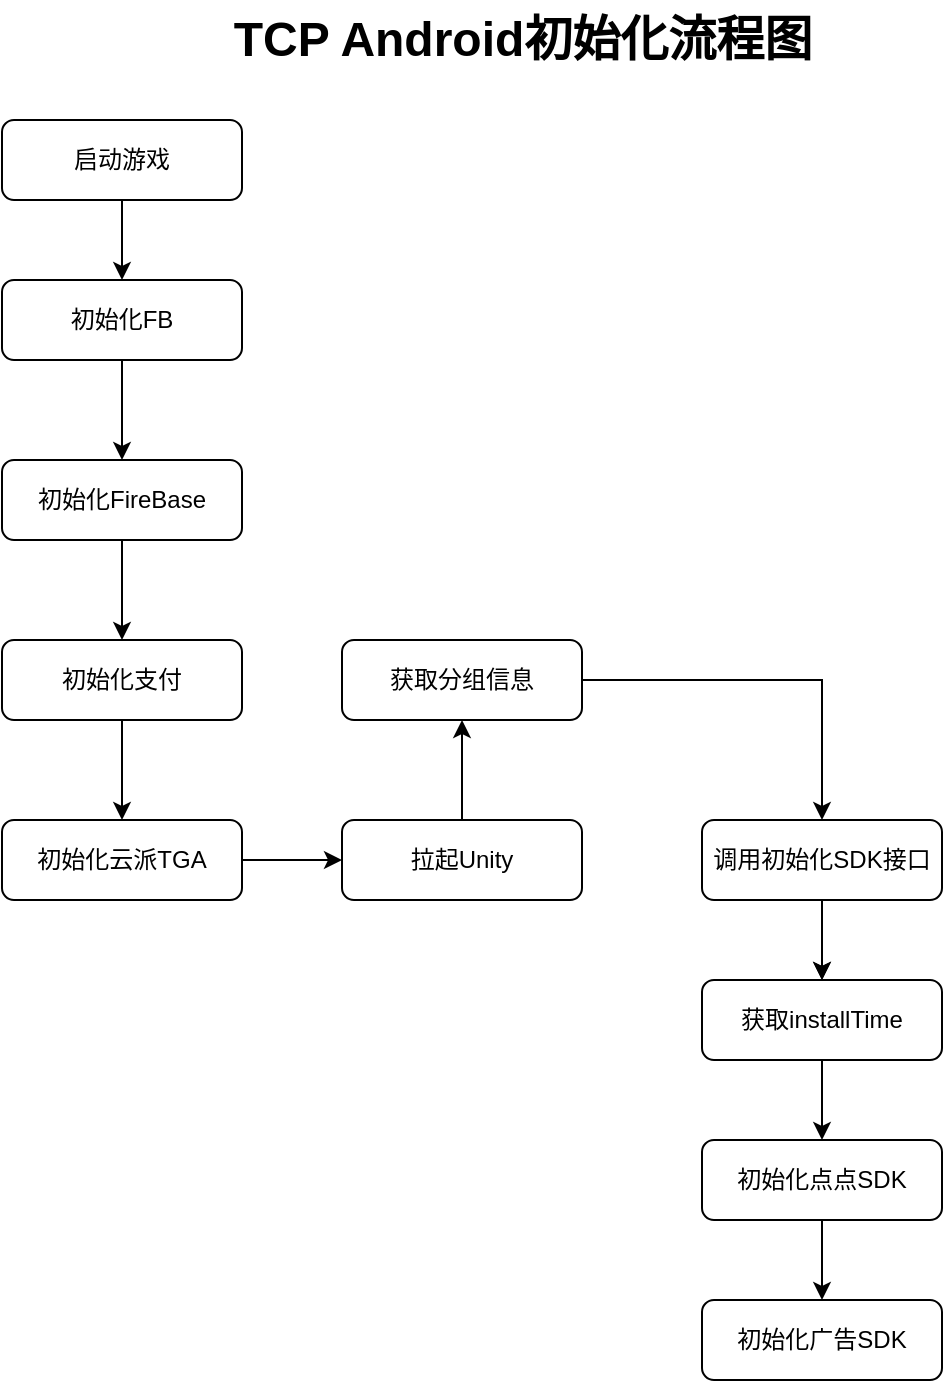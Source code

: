<mxfile version="18.0.5" type="github">
  <diagram id="C5RBs43oDa-KdzZeNtuy" name="Page-1">
    <mxGraphModel dx="1426" dy="769" grid="1" gridSize="10" guides="1" tooltips="1" connect="1" arrows="1" fold="1" page="1" pageScale="1" pageWidth="827" pageHeight="1169" math="0" shadow="0">
      <root>
        <mxCell id="WIyWlLk6GJQsqaUBKTNV-0" />
        <mxCell id="WIyWlLk6GJQsqaUBKTNV-1" parent="WIyWlLk6GJQsqaUBKTNV-0" />
        <mxCell id="dGrIC0Z-k37hvn5Uh3OH-5" style="edgeStyle=orthogonalEdgeStyle;rounded=0;orthogonalLoop=1;jettySize=auto;html=1;entryX=0.5;entryY=0;entryDx=0;entryDy=0;" edge="1" parent="WIyWlLk6GJQsqaUBKTNV-1" source="WIyWlLk6GJQsqaUBKTNV-3" target="WIyWlLk6GJQsqaUBKTNV-11">
          <mxGeometry relative="1" as="geometry" />
        </mxCell>
        <mxCell id="WIyWlLk6GJQsqaUBKTNV-3" value="初始化FB" style="rounded=1;whiteSpace=wrap;html=1;fontSize=12;glass=0;strokeWidth=1;shadow=0;" parent="WIyWlLk6GJQsqaUBKTNV-1" vertex="1">
          <mxGeometry x="170" y="160" width="120" height="40" as="geometry" />
        </mxCell>
        <mxCell id="dGrIC0Z-k37hvn5Uh3OH-4" style="edgeStyle=orthogonalEdgeStyle;rounded=0;orthogonalLoop=1;jettySize=auto;html=1;entryX=0.5;entryY=0;entryDx=0;entryDy=0;" edge="1" parent="WIyWlLk6GJQsqaUBKTNV-1" source="WIyWlLk6GJQsqaUBKTNV-11" target="dGrIC0Z-k37hvn5Uh3OH-1">
          <mxGeometry relative="1" as="geometry" />
        </mxCell>
        <mxCell id="WIyWlLk6GJQsqaUBKTNV-11" value="初始化FireBase" style="rounded=1;whiteSpace=wrap;html=1;fontSize=12;glass=0;strokeWidth=1;shadow=0;" parent="WIyWlLk6GJQsqaUBKTNV-1" vertex="1">
          <mxGeometry x="170" y="250" width="120" height="40" as="geometry" />
        </mxCell>
        <mxCell id="dGrIC0Z-k37hvn5Uh3OH-0" value="TCP Android初始化流程图" style="text;strokeColor=none;fillColor=none;html=1;fontSize=24;fontStyle=1;verticalAlign=middle;align=center;" vertex="1" parent="WIyWlLk6GJQsqaUBKTNV-1">
          <mxGeometry x="380" y="20" width="100" height="40" as="geometry" />
        </mxCell>
        <mxCell id="dGrIC0Z-k37hvn5Uh3OH-7" style="edgeStyle=orthogonalEdgeStyle;rounded=0;orthogonalLoop=1;jettySize=auto;html=1;entryX=0.5;entryY=0;entryDx=0;entryDy=0;" edge="1" parent="WIyWlLk6GJQsqaUBKTNV-1" source="dGrIC0Z-k37hvn5Uh3OH-1" target="dGrIC0Z-k37hvn5Uh3OH-6">
          <mxGeometry relative="1" as="geometry" />
        </mxCell>
        <mxCell id="dGrIC0Z-k37hvn5Uh3OH-1" value="初始化支付" style="rounded=1;whiteSpace=wrap;html=1;fontSize=12;glass=0;strokeWidth=1;shadow=0;" vertex="1" parent="WIyWlLk6GJQsqaUBKTNV-1">
          <mxGeometry x="170" y="340" width="120" height="40" as="geometry" />
        </mxCell>
        <mxCell id="dGrIC0Z-k37hvn5Uh3OH-12" style="edgeStyle=orthogonalEdgeStyle;rounded=0;orthogonalLoop=1;jettySize=auto;html=1;" edge="1" parent="WIyWlLk6GJQsqaUBKTNV-1" source="dGrIC0Z-k37hvn5Uh3OH-6" target="dGrIC0Z-k37hvn5Uh3OH-11">
          <mxGeometry relative="1" as="geometry" />
        </mxCell>
        <mxCell id="dGrIC0Z-k37hvn5Uh3OH-6" value="初始化云派TGA" style="rounded=1;whiteSpace=wrap;html=1;fontSize=12;glass=0;strokeWidth=1;shadow=0;" vertex="1" parent="WIyWlLk6GJQsqaUBKTNV-1">
          <mxGeometry x="170" y="430" width="120" height="40" as="geometry" />
        </mxCell>
        <mxCell id="dGrIC0Z-k37hvn5Uh3OH-23" style="edgeStyle=orthogonalEdgeStyle;rounded=0;orthogonalLoop=1;jettySize=auto;html=1;" edge="1" parent="WIyWlLk6GJQsqaUBKTNV-1" source="dGrIC0Z-k37hvn5Uh3OH-11" target="dGrIC0Z-k37hvn5Uh3OH-22">
          <mxGeometry relative="1" as="geometry" />
        </mxCell>
        <mxCell id="dGrIC0Z-k37hvn5Uh3OH-11" value="拉起Unity" style="rounded=1;whiteSpace=wrap;html=1;fontSize=12;glass=0;strokeWidth=1;shadow=0;" vertex="1" parent="WIyWlLk6GJQsqaUBKTNV-1">
          <mxGeometry x="340" y="430" width="120" height="40" as="geometry" />
        </mxCell>
        <mxCell id="dGrIC0Z-k37hvn5Uh3OH-16" style="edgeStyle=orthogonalEdgeStyle;rounded=0;orthogonalLoop=1;jettySize=auto;html=1;entryX=0.5;entryY=0;entryDx=0;entryDy=0;" edge="1" parent="WIyWlLk6GJQsqaUBKTNV-1" source="dGrIC0Z-k37hvn5Uh3OH-13" target="dGrIC0Z-k37hvn5Uh3OH-15">
          <mxGeometry relative="1" as="geometry" />
        </mxCell>
        <mxCell id="dGrIC0Z-k37hvn5Uh3OH-21" value="" style="edgeStyle=orthogonalEdgeStyle;rounded=0;orthogonalLoop=1;jettySize=auto;html=1;" edge="1" parent="WIyWlLk6GJQsqaUBKTNV-1" source="dGrIC0Z-k37hvn5Uh3OH-13" target="dGrIC0Z-k37hvn5Uh3OH-15">
          <mxGeometry relative="1" as="geometry" />
        </mxCell>
        <mxCell id="dGrIC0Z-k37hvn5Uh3OH-13" value="调用初始化SDK接口" style="rounded=1;whiteSpace=wrap;html=1;fontSize=12;glass=0;strokeWidth=1;shadow=0;" vertex="1" parent="WIyWlLk6GJQsqaUBKTNV-1">
          <mxGeometry x="520" y="430" width="120" height="40" as="geometry" />
        </mxCell>
        <mxCell id="dGrIC0Z-k37hvn5Uh3OH-18" style="edgeStyle=orthogonalEdgeStyle;rounded=0;orthogonalLoop=1;jettySize=auto;html=1;entryX=0.5;entryY=0;entryDx=0;entryDy=0;" edge="1" parent="WIyWlLk6GJQsqaUBKTNV-1" source="dGrIC0Z-k37hvn5Uh3OH-15" target="dGrIC0Z-k37hvn5Uh3OH-17">
          <mxGeometry relative="1" as="geometry" />
        </mxCell>
        <mxCell id="dGrIC0Z-k37hvn5Uh3OH-15" value="获取installTime" style="rounded=1;whiteSpace=wrap;html=1;fontSize=12;glass=0;strokeWidth=1;shadow=0;" vertex="1" parent="WIyWlLk6GJQsqaUBKTNV-1">
          <mxGeometry x="520" y="510" width="120" height="40" as="geometry" />
        </mxCell>
        <mxCell id="dGrIC0Z-k37hvn5Uh3OH-20" style="edgeStyle=orthogonalEdgeStyle;rounded=0;orthogonalLoop=1;jettySize=auto;html=1;entryX=0.5;entryY=0;entryDx=0;entryDy=0;" edge="1" parent="WIyWlLk6GJQsqaUBKTNV-1" source="dGrIC0Z-k37hvn5Uh3OH-17" target="dGrIC0Z-k37hvn5Uh3OH-19">
          <mxGeometry relative="1" as="geometry" />
        </mxCell>
        <mxCell id="dGrIC0Z-k37hvn5Uh3OH-17" value="初始化点点SDK" style="rounded=1;whiteSpace=wrap;html=1;fontSize=12;glass=0;strokeWidth=1;shadow=0;" vertex="1" parent="WIyWlLk6GJQsqaUBKTNV-1">
          <mxGeometry x="520" y="590" width="120" height="40" as="geometry" />
        </mxCell>
        <mxCell id="dGrIC0Z-k37hvn5Uh3OH-19" value="初始化广告SDK" style="rounded=1;whiteSpace=wrap;html=1;fontSize=12;glass=0;strokeWidth=1;shadow=0;" vertex="1" parent="WIyWlLk6GJQsqaUBKTNV-1">
          <mxGeometry x="520" y="670" width="120" height="40" as="geometry" />
        </mxCell>
        <mxCell id="dGrIC0Z-k37hvn5Uh3OH-24" style="edgeStyle=orthogonalEdgeStyle;rounded=0;orthogonalLoop=1;jettySize=auto;html=1;entryX=0.5;entryY=0;entryDx=0;entryDy=0;" edge="1" parent="WIyWlLk6GJQsqaUBKTNV-1" source="dGrIC0Z-k37hvn5Uh3OH-22" target="dGrIC0Z-k37hvn5Uh3OH-13">
          <mxGeometry relative="1" as="geometry" />
        </mxCell>
        <mxCell id="dGrIC0Z-k37hvn5Uh3OH-22" value="获取分组信息" style="rounded=1;whiteSpace=wrap;html=1;fontSize=12;glass=0;strokeWidth=1;shadow=0;" vertex="1" parent="WIyWlLk6GJQsqaUBKTNV-1">
          <mxGeometry x="340" y="340" width="120" height="40" as="geometry" />
        </mxCell>
        <mxCell id="dGrIC0Z-k37hvn5Uh3OH-27" style="edgeStyle=orthogonalEdgeStyle;rounded=0;orthogonalLoop=1;jettySize=auto;html=1;entryX=0.5;entryY=0;entryDx=0;entryDy=0;" edge="1" parent="WIyWlLk6GJQsqaUBKTNV-1" source="dGrIC0Z-k37hvn5Uh3OH-26" target="WIyWlLk6GJQsqaUBKTNV-3">
          <mxGeometry relative="1" as="geometry" />
        </mxCell>
        <mxCell id="dGrIC0Z-k37hvn5Uh3OH-26" value="启动游戏" style="rounded=1;whiteSpace=wrap;html=1;fontSize=12;glass=0;strokeWidth=1;shadow=0;" vertex="1" parent="WIyWlLk6GJQsqaUBKTNV-1">
          <mxGeometry x="170" y="80" width="120" height="40" as="geometry" />
        </mxCell>
      </root>
    </mxGraphModel>
  </diagram>
</mxfile>
